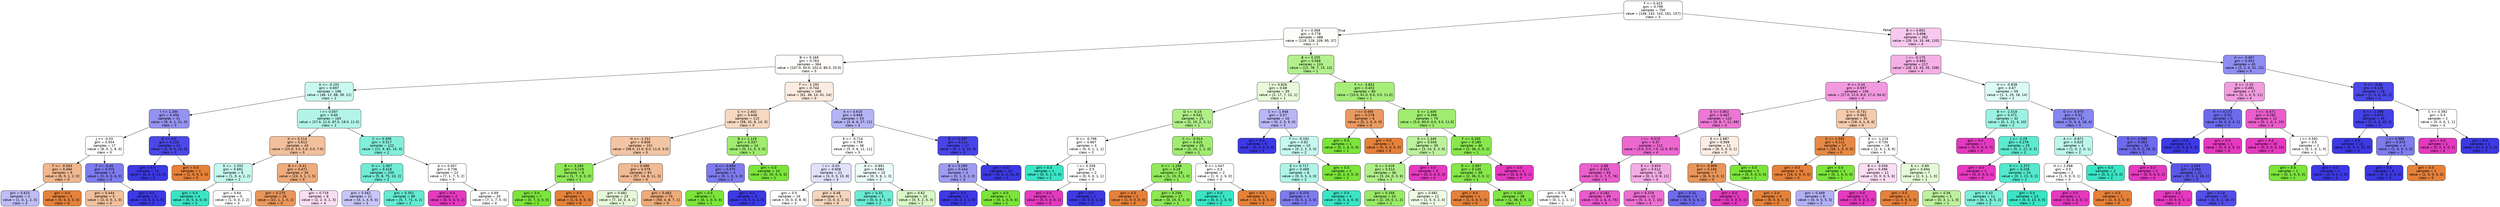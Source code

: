 digraph Tree {
node [shape=box, style="filled, rounded", color="black", fontname="helvetica"] ;
edge [fontname="helvetica"] ;
0 [label="F <= 0.423\ngini = 0.799\nsamples = 750\nvalue = [148, 142, 142, 161, 157]\nclass = 3", fillcolor="#fefeff"] ;
1 [label="E <= 0.368\ngini = 0.778\nsamples = 488\nvalue = [119, 128, 109, 95, 37]\nclass = 1", fillcolor="#fcfefa"] ;
0 -> 1 [labeldistance=2.5, labelangle=45, headlabel="True"] ;
2 [label="B <= 0.169\ngini = 0.763\nsamples = 364\nvalue = [107.0, 50.0, 102.0, 80.0, 25.0]\nclass = 0", fillcolor="#fffdfb"] ;
1 -> 2 ;
3 [label="A <= -0.102\ngini = 0.697\nsamples = 196\nvalue = [46, 12, 88, 39, 11]\nclass = 2", fillcolor="#c8f8ef"] ;
2 -> 3 ;
4 [label="I <= 1.284\ngini = 0.456\nsamples = 31\nvalue = [9, 0, 1, 21, 0]\nclass = 3", fillcolor="#9593f1"] ;
3 -> 4 ;
5 [label="J <= -0.03\ngini = 0.554\nsamples = 17\nvalue = [8, 0, 1, 8, 0]\nclass = 0", fillcolor="#ffffff"] ;
4 -> 5 ;
6 [label="F <= -0.503\ngini = 0.494\nsamples = 9\nvalue = [6, 0, 1, 2, 0]\nclass = 0", fillcolor="#f0b78e"] ;
5 -> 6 ;
7 [label="gini = 0.625\nsamples = 4\nvalue = [1, 0, 1, 2, 0]\nclass = 3", fillcolor="#bebdf6"] ;
6 -> 7 ;
8 [label="gini = 0.0\nsamples = 5\nvalue = [5, 0, 0, 0, 0]\nclass = 0", fillcolor="#e58139"] ;
6 -> 8 ;
9 [label="F <= -0.45\ngini = 0.375\nsamples = 8\nvalue = [2, 0, 0, 6, 0]\nclass = 3", fillcolor="#7d7bee"] ;
5 -> 9 ;
10 [label="gini = 0.444\nsamples = 3\nvalue = [2, 0, 0, 1, 0]\nclass = 0", fillcolor="#f2c09c"] ;
9 -> 10 ;
11 [label="gini = 0.0\nsamples = 5\nvalue = [0, 0, 0, 5, 0]\nclass = 3", fillcolor="#3c39e5"] ;
9 -> 11 ;
12 [label="E <= 0.0\ngini = 0.133\nsamples = 14\nvalue = [1, 0, 0, 13, 0]\nclass = 3", fillcolor="#4b48e7"] ;
4 -> 12 ;
13 [label="gini = 0.0\nsamples = 13\nvalue = [0, 0, 0, 13, 0]\nclass = 3", fillcolor="#3c39e5"] ;
12 -> 13 ;
14 [label="gini = 0.0\nsamples = 1\nvalue = [1, 0, 0, 0, 0]\nclass = 0", fillcolor="#e58139"] ;
12 -> 14 ;
15 [label="I <= 0.057\ngini = 0.65\nsamples = 165\nvalue = [37.0, 12.0, 87.0, 18.0, 11.0]\nclass = 2", fillcolor="#b2f5e8"] ;
3 -> 15 ;
16 [label="H <= 0.114\ngini = 0.612\nsamples = 43\nvalue = [25.0, 3.0, 5.0, 3.0, 7.0]\nclass = 0", fillcolor="#f2c09c"] ;
15 -> 16 ;
17 [label="E <= -1.552\ngini = 0.691\nsamples = 9\nvalue = [1, 0, 4, 2, 2]\nclass = 2", fillcolor="#c6f8ee"] ;
16 -> 17 ;
18 [label="gini = 0.0\nsamples = 4\nvalue = [0, 0, 4, 0, 0]\nclass = 2", fillcolor="#39e5c5"] ;
17 -> 18 ;
19 [label="gini = 0.64\nsamples = 5\nvalue = [1, 0, 0, 2, 2]\nclass = 3", fillcolor="#ffffff"] ;
17 -> 19 ;
20 [label="B <= -0.41\ngini = 0.471\nsamples = 34\nvalue = [24, 3, 1, 1, 5]\nclass = 0", fillcolor="#eeac7d"] ;
16 -> 20 ;
21 [label="gini = 0.275\nsamples = 26\nvalue = [22, 1, 1, 0, 2]\nclass = 0", fillcolor="#e9965a"] ;
20 -> 21 ;
22 [label="gini = 0.719\nsamples = 8\nvalue = [2, 2, 0, 1, 3]\nclass = 4", fillcolor="#fbdef4"] ;
20 -> 22 ;
23 [label="C <= 0.309\ngini = 0.517\nsamples = 122\nvalue = [12, 9, 82, 15, 4]\nclass = 2", fillcolor="#83efdb"] ;
15 -> 23 ;
24 [label="H <= -1.307\ngini = 0.418\nsamples = 100\nvalue = [5, 8, 75, 10, 2]\nclass = 2", fillcolor="#70ecd5"] ;
23 -> 24 ;
25 [label="gini = 0.562\nsamples = 11\nvalue = [0, 1, 4, 6, 0]\nclass = 3", fillcolor="#c7c6f8"] ;
24 -> 25 ;
26 [label="gini = 0.352\nsamples = 89\nvalue = [5, 7, 71, 4, 2]\nclass = 2", fillcolor="#64ebd2"] ;
24 -> 26 ;
27 [label="A <= 0.007\ngini = 0.736\nsamples = 22\nvalue = [7, 1, 7, 5, 2]\nclass = 0", fillcolor="#ffffff"] ;
23 -> 27 ;
28 [label="gini = 0.0\nsamples = 2\nvalue = [0, 0, 0, 0, 2]\nclass = 4", fillcolor="#e539c0"] ;
27 -> 28 ;
29 [label="gini = 0.69\nsamples = 20\nvalue = [7, 1, 7, 5, 0]\nclass = 0", fillcolor="#ffffff"] ;
27 -> 29 ;
30 [label="F <= -1.192\ngini = 0.744\nsamples = 168\nvalue = [61, 38, 14, 41, 14]\nclass = 0", fillcolor="#fbebe0"] ;
2 -> 30 ;
31 [label="C <= 2.402\ngini = 0.648\nsamples = 115\nvalue = [58, 32, 8, 14, 3]\nclass = 0", fillcolor="#f7d8c1"] ;
30 -> 31 ;
32 [label="H <= -1.151\ngini = 0.608\nsamples = 101\nvalue = [58.0, 21.0, 8.0, 11.0, 3.0]\nclass = 0", fillcolor="#f3c5a3"] ;
31 -> 32 ;
33 [label="B <= 3.284\ngini = 0.219\nsamples = 8\nvalue = [1, 7, 0, 0, 0]\nclass = 1", fillcolor="#8ee955"] ;
32 -> 33 ;
34 [label="gini = 0.0\nsamples = 7\nvalue = [0, 7, 0, 0, 0]\nclass = 1", fillcolor="#7be539"] ;
33 -> 34 ;
35 [label="gini = 0.0\nsamples = 1\nvalue = [1, 0, 0, 0, 0]\nclass = 0", fillcolor="#e58139"] ;
33 -> 35 ;
36 [label="I <= 0.086\ngini = 0.579\nsamples = 93\nvalue = [57, 14, 8, 11, 3]\nclass = 0", fillcolor="#f1ba93"] ;
32 -> 36 ;
37 [label="gini = 0.681\nsamples = 23\nvalue = [7, 10, 0, 4, 2]\nclass = 1", fillcolor="#e6fada"] ;
36 -> 37 ;
38 [label="gini = 0.463\nsamples = 70\nvalue = [50, 4, 8, 7, 1]\nclass = 0", fillcolor="#edaa79"] ;
36 -> 38 ;
39 [label="B <= 1.129\ngini = 0.337\nsamples = 14\nvalue = [0, 11, 0, 3, 0]\nclass = 1", fillcolor="#9fec6f"] ;
31 -> 39 ;
40 [label="A <= -0.894\ngini = 0.375\nsamples = 4\nvalue = [0, 1, 0, 3, 0]\nclass = 3", fillcolor="#7d7bee"] ;
39 -> 40 ;
41 [label="gini = 0.0\nsamples = 1\nvalue = [0, 1, 0, 0, 0]\nclass = 1", fillcolor="#7be539"] ;
40 -> 41 ;
42 [label="gini = 0.0\nsamples = 3\nvalue = [0, 0, 0, 3, 0]\nclass = 3", fillcolor="#3c39e5"] ;
40 -> 42 ;
43 [label="gini = 0.0\nsamples = 10\nvalue = [0, 10, 0, 0, 0]\nclass = 1", fillcolor="#7be539"] ;
39 -> 43 ;
44 [label="A <= 0.616\ngini = 0.669\nsamples = 53\nvalue = [3, 6, 6, 27, 11]\nclass = 3", fillcolor="#b5b4f5"] ;
30 -> 44 ;
45 [label="E <= -0.714\ngini = 0.759\nsamples = 36\nvalue = [3, 5, 6, 11, 11]\nclass = 3", fillcolor="#ffffff"] ;
44 -> 45 ;
46 [label="I <= -0.03\ngini = 0.608\nsamples = 21\nvalue = [3, 0, 0, 10, 8]\nclass = 3", fillcolor="#e1e1fb"] ;
45 -> 46 ;
47 [label="gini = 0.5\nsamples = 16\nvalue = [0, 0, 0, 8, 8]\nclass = 3", fillcolor="#ffffff"] ;
46 -> 47 ;
48 [label="gini = 0.48\nsamples = 5\nvalue = [3, 0, 0, 2, 0]\nclass = 0", fillcolor="#f6d5bd"] ;
46 -> 48 ;
49 [label="A <= -0.891\ngini = 0.684\nsamples = 15\nvalue = [0, 5, 6, 1, 3]\nclass = 2", fillcolor="#ebfcf9"] ;
45 -> 49 ;
50 [label="gini = 0.32\nsamples = 5\nvalue = [0, 0, 4, 1, 0]\nclass = 2", fillcolor="#6aecd4"] ;
49 -> 50 ;
51 [label="gini = 0.62\nsamples = 10\nvalue = [0, 5, 2, 0, 3]\nclass = 1", fillcolor="#d9f8c6"] ;
49 -> 51 ;
52 [label="B <= 0.397\ngini = 0.111\nsamples = 17\nvalue = [0, 1, 0, 16, 0]\nclass = 3", fillcolor="#4845e7"] ;
44 -> 52 ;
53 [label="B <= 0.269\ngini = 0.444\nsamples = 3\nvalue = [0, 1, 0, 2, 0]\nclass = 3", fillcolor="#9e9cf2"] ;
52 -> 53 ;
54 [label="gini = 0.0\nsamples = 2\nvalue = [0, 0, 0, 2, 0]\nclass = 3", fillcolor="#3c39e5"] ;
53 -> 54 ;
55 [label="gini = 0.0\nsamples = 1\nvalue = [0, 1, 0, 0, 0]\nclass = 1", fillcolor="#7be539"] ;
53 -> 55 ;
56 [label="gini = 0.0\nsamples = 14\nvalue = [0, 0, 0, 14, 0]\nclass = 3", fillcolor="#3c39e5"] ;
52 -> 56 ;
57 [label="B <= 0.255\ngini = 0.568\nsamples = 124\nvalue = [12, 78, 7, 15, 12]\nclass = 1", fillcolor="#b3f08d"] ;
1 -> 57 ;
58 [label="I <= 0.826\ngini = 0.68\nsamples = 39\nvalue = [2, 17, 7, 12, 1]\nclass = 1", fillcolor="#e7fada"] ;
57 -> 58 ;
59 [label="D <= -0.15\ngini = 0.541\nsamples = 23\nvalue = [2, 15, 2, 3, 1]\nclass = 1", fillcolor="#b0ef88"] ;
58 -> 59 ;
60 [label="G <= -0.796\ngini = 0.667\nsamples = 3\nvalue = [0, 0, 1, 1, 1]\nclass = 2", fillcolor="#ffffff"] ;
59 -> 60 ;
61 [label="gini = 0.0\nsamples = 1\nvalue = [0, 0, 1, 0, 0]\nclass = 2", fillcolor="#39e5c5"] ;
60 -> 61 ;
62 [label="I <= 0.258\ngini = 0.5\nsamples = 2\nvalue = [0, 0, 0, 1, 1]\nclass = 3", fillcolor="#ffffff"] ;
60 -> 62 ;
63 [label="gini = 0.0\nsamples = 1\nvalue = [0, 0, 0, 0, 1]\nclass = 4", fillcolor="#e539c0"] ;
62 -> 63 ;
64 [label="gini = 0.0\nsamples = 1\nvalue = [0, 0, 0, 1, 0]\nclass = 3", fillcolor="#3c39e5"] ;
62 -> 64 ;
65 [label="C <= -0.914\ngini = 0.415\nsamples = 20\nvalue = [2, 15, 1, 2, 0]\nclass = 1", fillcolor="#a0ec70"] ;
59 -> 65 ;
66 [label="H <= -1.288\ngini = 0.29\nsamples = 18\nvalue = [1, 15, 0, 2, 0]\nclass = 1", fillcolor="#94ea5e"] ;
65 -> 66 ;
67 [label="gini = 0.0\nsamples = 1\nvalue = [1, 0, 0, 0, 0]\nclass = 0", fillcolor="#e58139"] ;
66 -> 67 ;
68 [label="gini = 0.208\nsamples = 17\nvalue = [0, 15, 0, 2, 0]\nclass = 1", fillcolor="#8de853"] ;
66 -> 68 ;
69 [label="D <= 1.047\ngini = 0.5\nsamples = 2\nvalue = [1, 0, 1, 0, 0]\nclass = 0", fillcolor="#ffffff"] ;
65 -> 69 ;
70 [label="gini = 0.0\nsamples = 1\nvalue = [0, 0, 1, 0, 0]\nclass = 2", fillcolor="#39e5c5"] ;
69 -> 70 ;
71 [label="gini = 0.0\nsamples = 1\nvalue = [1, 0, 0, 0, 0]\nclass = 0", fillcolor="#e58139"] ;
69 -> 71 ;
72 [label="C <= -1.948\ngini = 0.57\nsamples = 16\nvalue = [0, 2, 5, 9, 0]\nclass = 3", fillcolor="#b8b7f6"] ;
58 -> 72 ;
73 [label="gini = 0.0\nsamples = 6\nvalue = [0, 0, 0, 6, 0]\nclass = 3", fillcolor="#3c39e5"] ;
72 -> 73 ;
74 [label="F <= -0.191\ngini = 0.62\nsamples = 10\nvalue = [0, 2, 5, 3, 0]\nclass = 2", fillcolor="#c6f8ee"] ;
72 -> 74 ;
75 [label="E <= 0.717\ngini = 0.469\nsamples = 8\nvalue = [0, 0, 5, 3, 0]\nclass = 2", fillcolor="#b0f5e8"] ;
74 -> 75 ;
76 [label="gini = 0.375\nsamples = 4\nvalue = [0, 0, 1, 3, 0]\nclass = 3", fillcolor="#7d7bee"] ;
75 -> 76 ;
77 [label="gini = 0.0\nsamples = 4\nvalue = [0, 0, 4, 0, 0]\nclass = 2", fillcolor="#39e5c5"] ;
75 -> 77 ;
78 [label="gini = 0.0\nsamples = 2\nvalue = [0, 2, 0, 0, 0]\nclass = 1", fillcolor="#7be539"] ;
74 -> 78 ;
79 [label="F <= -3.832\ngini = 0.453\nsamples = 85\nvalue = [10.0, 61.0, 0.0, 3.0, 11.0]\nclass = 1", fillcolor="#a6ed79"] ;
57 -> 79 ;
80 [label="I <= 0.495\ngini = 0.278\nsamples = 6\nvalue = [5, 1, 0, 0, 0]\nclass = 0", fillcolor="#ea9a61"] ;
79 -> 80 ;
81 [label="gini = 0.0\nsamples = 1\nvalue = [0, 1, 0, 0, 0]\nclass = 1", fillcolor="#7be539"] ;
80 -> 81 ;
82 [label="gini = 0.0\nsamples = 5\nvalue = [5, 0, 0, 0, 0]\nclass = 0", fillcolor="#e58139"] ;
80 -> 82 ;
83 [label="E <= 1.409\ngini = 0.398\nsamples = 79\nvalue = [5.0, 60.0, 0.0, 3.0, 11.0]\nclass = 1", fillcolor="#a0ec70"] ;
79 -> 83 ;
84 [label="E <= 1.349\ngini = 0.556\nsamples = 39\nvalue = [3, 24, 0, 3, 9]\nclass = 1", fillcolor="#bdf29c"] ;
83 -> 84 ;
85 [label="G <= 0.418\ngini = 0.514\nsamples = 36\nvalue = [3, 24, 0, 3, 6]\nclass = 1", fillcolor="#b0ef88"] ;
84 -> 85 ;
86 [label="gini = 0.358\nsamples = 24\nvalue = [2, 19, 0, 1, 2]\nclass = 1", fillcolor="#99eb66"] ;
85 -> 86 ;
87 [label="gini = 0.681\nsamples = 12\nvalue = [1, 5, 0, 2, 4]\nclass = 1", fillcolor="#eefce6"] ;
85 -> 87 ;
88 [label="gini = 0.0\nsamples = 3\nvalue = [0, 0, 0, 0, 3]\nclass = 4", fillcolor="#e539c0"] ;
84 -> 88 ;
89 [label="F <= 0.265\ngini = 0.185\nsamples = 40\nvalue = [2, 36, 0, 0, 2]\nclass = 1", fillcolor="#89e84e"] ;
83 -> 89 ;
90 [label="D <= -2.697\ngini = 0.145\nsamples = 39\nvalue = [2, 36, 0, 0, 1]\nclass = 1", fillcolor="#86e749"] ;
89 -> 90 ;
91 [label="gini = 0.0\nsamples = 1\nvalue = [1, 0, 0, 0, 0]\nclass = 0", fillcolor="#e58139"] ;
90 -> 91 ;
92 [label="gini = 0.101\nsamples = 38\nvalue = [1, 36, 0, 0, 1]\nclass = 1", fillcolor="#82e644"] ;
90 -> 92 ;
93 [label="gini = 0.0\nsamples = 1\nvalue = [0, 0, 0, 0, 1]\nclass = 4", fillcolor="#e539c0"] ;
89 -> 93 ;
94 [label="B <= 0.852\ngini = 0.696\nsamples = 262\nvalue = [29, 14, 33, 66, 120]\nclass = 4", fillcolor="#f8c8ee"] ;
0 -> 94 [labeldistance=2.5, labelangle=-45, headlabel="False"] ;
95 [label="I <= -0.175\ngini = 0.683\nsamples = 217\nvalue = [28, 13, 33, 35, 108]\nclass = 4", fillcolor="#f5b0e6"] ;
94 -> 95 ;
96 [label="H <= 0.34\ngini = 0.597\nsamples = 158\nvalue = [27.0, 12.0, 8.0, 17.0, 94.0]\nclass = 4", fillcolor="#f29adf"] ;
95 -> 96 ;
97 [label="E <= 0.802\ngini = 0.467\nsamples = 123\nvalue = [9, 8, 7, 11, 88]\nclass = 4", fillcolor="#ed77d4"] ;
96 -> 97 ;
98 [label="I <= -0.515\ngini = 0.37\nsamples = 111\nvalue = [3.0, 3.0, 7.0, 11.0, 87.0]\nclass = 4", fillcolor="#eb69cf"] ;
97 -> 98 ;
99 [label="I <= -2.68\ngini = 0.322\nsamples = 93\nvalue = [3, 2, 7, 5, 76]\nclass = 4", fillcolor="#ea60cc"] ;
98 -> 99 ;
100 [label="gini = 0.75\nsamples = 4\nvalue = [0, 1, 1, 1, 1]\nclass = 1", fillcolor="#ffffff"] ;
99 -> 100 ;
101 [label="gini = 0.282\nsamples = 89\nvalue = [3, 1, 6, 4, 75]\nclass = 4", fillcolor="#e95acb"] ;
99 -> 101 ;
102 [label="E <= -0.654\ngini = 0.512\nsamples = 18\nvalue = [0, 1, 0, 6, 11]\nclass = 4", fillcolor="#f4ace5"] ;
98 -> 102 ;
103 [label="gini = 0.379\nsamples = 13\nvalue = [0, 1, 0, 2, 10]\nclass = 4", fillcolor="#ec6fd1"] ;
102 -> 103 ;
104 [label="gini = 0.32\nsamples = 5\nvalue = [0, 0, 0, 4, 1]\nclass = 3", fillcolor="#6d6aec"] ;
102 -> 104 ;
105 [label="E <= 2.687\ngini = 0.569\nsamples = 12\nvalue = [6, 5, 0, 0, 1]\nclass = 0", fillcolor="#fbede3"] ;
97 -> 105 ;
106 [label="D <= -0.999\ngini = 0.245\nsamples = 7\nvalue = [6, 0, 0, 0, 1]\nclass = 0", fillcolor="#e9965a"] ;
105 -> 106 ;
107 [label="gini = 0.0\nsamples = 1\nvalue = [0, 0, 0, 0, 1]\nclass = 4", fillcolor="#e539c0"] ;
106 -> 107 ;
108 [label="gini = 0.0\nsamples = 6\nvalue = [6, 0, 0, 0, 0]\nclass = 0", fillcolor="#e58139"] ;
106 -> 108 ;
109 [label="gini = 0.0\nsamples = 5\nvalue = [0, 5, 0, 0, 0]\nclass = 1", fillcolor="#7be539"] ;
105 -> 109 ;
110 [label="C <= -0.731\ngini = 0.663\nsamples = 35\nvalue = [18, 4, 1, 6, 6]\nclass = 0", fillcolor="#f4cbad"] ;
96 -> 110 ;
111 [label="E <= 1.594\ngini = 0.111\nsamples = 17\nvalue = [16, 1, 0, 0, 0]\nclass = 0", fillcolor="#e78945"] ;
110 -> 111 ;
112 [label="gini = 0.0\nsamples = 16\nvalue = [16, 0, 0, 0, 0]\nclass = 0", fillcolor="#e58139"] ;
111 -> 112 ;
113 [label="gini = 0.0\nsamples = 1\nvalue = [0, 1, 0, 0, 0]\nclass = 1", fillcolor="#7be539"] ;
111 -> 113 ;
114 [label="E <= -1.219\ngini = 0.735\nsamples = 18\nvalue = [2, 3, 1, 6, 6]\nclass = 3", fillcolor="#ffffff"] ;
110 -> 114 ;
115 [label="B <= -0.506\ngini = 0.496\nsamples = 11\nvalue = [0, 0, 0, 5, 6]\nclass = 4", fillcolor="#fbdef4"] ;
114 -> 115 ;
116 [label="gini = 0.469\nsamples = 8\nvalue = [0, 0, 0, 5, 3]\nclass = 3", fillcolor="#b1b0f5"] ;
115 -> 116 ;
117 [label="gini = 0.0\nsamples = 3\nvalue = [0, 0, 0, 0, 3]\nclass = 4", fillcolor="#e539c0"] ;
115 -> 117 ;
118 [label="E <= -0.89\ngini = 0.694\nsamples = 7\nvalue = [2, 3, 1, 1, 0]\nclass = 1", fillcolor="#e5fad7"] ;
114 -> 118 ;
119 [label="gini = 0.0\nsamples = 2\nvalue = [2, 0, 0, 0, 0]\nclass = 0", fillcolor="#e58139"] ;
118 -> 119 ;
120 [label="gini = 0.56\nsamples = 5\nvalue = [0, 3, 1, 1, 0]\nclass = 1", fillcolor="#bdf29c"] ;
118 -> 120 ;
121 [label="H <= -0.838\ngini = 0.67\nsamples = 59\nvalue = [1, 1, 25, 18, 14]\nclass = 2", fillcolor="#ddfbf5"] ;
95 -> 121 ;
122 [label="B <= -2.518\ngini = 0.471\nsamples = 32\nvalue = [0, 1, 21, 0, 10]\nclass = 2", fillcolor="#9cf2e2"] ;
121 -> 122 ;
123 [label="gini = 0.0\nsamples = 7\nvalue = [0, 0, 0, 0, 7]\nclass = 4", fillcolor="#e539c0"] ;
122 -> 123 ;
124 [label="J <= -2.29\ngini = 0.278\nsamples = 25\nvalue = [0, 1, 21, 0, 3]\nclass = 2", fillcolor="#5dead0"] ;
122 -> 124 ;
125 [label="gini = 0.0\nsamples = 1\nvalue = [0, 0, 0, 0, 1]\nclass = 4", fillcolor="#e539c0"] ;
124 -> 125 ;
126 [label="H <= -2.372\ngini = 0.226\nsamples = 24\nvalue = [0, 1, 21, 0, 2]\nclass = 2", fillcolor="#54e9cd"] ;
124 -> 126 ;
127 [label="gini = 0.43\nsamples = 11\nvalue = [0, 1, 8, 0, 2]\nclass = 2", fillcolor="#7beed8"] ;
126 -> 127 ;
128 [label="gini = 0.0\nsamples = 13\nvalue = [0, 0, 13, 0, 0]\nclass = 2", fillcolor="#39e5c5"] ;
126 -> 128 ;
129 [label="G <= -0.975\ngini = 0.51\nsamples = 27\nvalue = [1, 0, 4, 18, 4]\nclass = 3", fillcolor="#8886ef"] ;
121 -> 129 ;
130 [label="A <= -0.871\ngini = 0.625\nsamples = 4\nvalue = [1, 0, 2, 0, 1]\nclass = 2", fillcolor="#bdf6ec"] ;
129 -> 130 ;
131 [label="H <= 2.068\ngini = 0.5\nsamples = 2\nvalue = [1, 0, 0, 0, 1]\nclass = 0", fillcolor="#ffffff"] ;
130 -> 131 ;
132 [label="gini = 0.0\nsamples = 1\nvalue = [0, 0, 0, 0, 1]\nclass = 4", fillcolor="#e539c0"] ;
131 -> 132 ;
133 [label="gini = 0.0\nsamples = 1\nvalue = [1, 0, 0, 0, 0]\nclass = 0", fillcolor="#e58139"] ;
131 -> 133 ;
134 [label="gini = 0.0\nsamples = 2\nvalue = [0, 0, 2, 0, 0]\nclass = 2", fillcolor="#39e5c5"] ;
130 -> 134 ;
135 [label="E <= -2.085\ngini = 0.363\nsamples = 23\nvalue = [0, 0, 2, 18, 3]\nclass = 3", fillcolor="#6d6aec"] ;
129 -> 135 ;
136 [label="gini = 0.0\nsamples = 2\nvalue = [0, 0, 0, 0, 2]\nclass = 4", fillcolor="#e539c0"] ;
135 -> 136 ;
137 [label="J <= -1.544\ngini = 0.254\nsamples = 21\nvalue = [0, 0, 2, 18, 1]\nclass = 3", fillcolor="#5b58e9"] ;
135 -> 137 ;
138 [label="gini = 0.0\nsamples = 1\nvalue = [0, 0, 0, 0, 1]\nclass = 4", fillcolor="#e539c0"] ;
137 -> 138 ;
139 [label="gini = 0.18\nsamples = 20\nvalue = [0, 0, 2, 18, 0]\nclass = 3", fillcolor="#524fe8"] ;
137 -> 139 ;
140 [label="A <= -0.667\ngini = 0.453\nsamples = 45\nvalue = [1, 1, 0, 31, 12]\nclass = 3", fillcolor="#8f8df0"] ;
94 -> 140 ;
141 [label="E <= -2.33\ngini = 0.491\nsamples = 17\nvalue = [0, 1, 0, 5, 11]\nclass = 4", fillcolor="#f29ce0"] ;
140 -> 141 ;
142 [label="H <= 0.172\ngini = 0.32\nsamples = 5\nvalue = [0, 0, 0, 4, 1]\nclass = 3", fillcolor="#6d6aec"] ;
141 -> 142 ;
143 [label="gini = 0.0\nsamples = 4\nvalue = [0, 0, 0, 4, 0]\nclass = 3", fillcolor="#3c39e5"] ;
142 -> 143 ;
144 [label="gini = 0.0\nsamples = 1\nvalue = [0, 0, 0, 0, 1]\nclass = 4", fillcolor="#e539c0"] ;
142 -> 144 ;
145 [label="I <= -0.471\ngini = 0.292\nsamples = 12\nvalue = [0, 1, 0, 1, 10]\nclass = 4", fillcolor="#ea5dcb"] ;
141 -> 145 ;
146 [label="gini = 0.0\nsamples = 10\nvalue = [0, 0, 0, 0, 10]\nclass = 4", fillcolor="#e539c0"] ;
145 -> 146 ;
147 [label="J <= 0.582\ngini = 0.5\nsamples = 2\nvalue = [0, 1, 0, 1, 0]\nclass = 1", fillcolor="#ffffff"] ;
145 -> 147 ;
148 [label="gini = 0.0\nsamples = 1\nvalue = [0, 1, 0, 0, 0]\nclass = 1", fillcolor="#7be539"] ;
147 -> 148 ;
149 [label="gini = 0.0\nsamples = 1\nvalue = [0, 0, 0, 1, 0]\nclass = 3", fillcolor="#3c39e5"] ;
147 -> 149 ;
150 [label="H <= -0.66\ngini = 0.135\nsamples = 28\nvalue = [1, 0, 0, 26, 1]\nclass = 3", fillcolor="#4a48e7"] ;
140 -> 150 ;
151 [label="E <= -1.098\ngini = 0.074\nsamples = 26\nvalue = [1, 0, 0, 25, 0]\nclass = 3", fillcolor="#4441e6"] ;
150 -> 151 ;
152 [label="gini = 0.0\nsamples = 22\nvalue = [0, 0, 0, 22, 0]\nclass = 3", fillcolor="#3c39e5"] ;
151 -> 152 ;
153 [label="J <= 0.989\ngini = 0.375\nsamples = 4\nvalue = [1, 0, 0, 3, 0]\nclass = 3", fillcolor="#7d7bee"] ;
151 -> 153 ;
154 [label="gini = 0.0\nsamples = 3\nvalue = [0, 0, 0, 3, 0]\nclass = 3", fillcolor="#3c39e5"] ;
153 -> 154 ;
155 [label="gini = 0.0\nsamples = 1\nvalue = [1, 0, 0, 0, 0]\nclass = 0", fillcolor="#e58139"] ;
153 -> 155 ;
156 [label="C <= 0.392\ngini = 0.5\nsamples = 2\nvalue = [0, 0, 0, 1, 1]\nclass = 3", fillcolor="#ffffff"] ;
150 -> 156 ;
157 [label="gini = 0.0\nsamples = 1\nvalue = [0, 0, 0, 0, 1]\nclass = 4", fillcolor="#e539c0"] ;
156 -> 157 ;
158 [label="gini = 0.0\nsamples = 1\nvalue = [0, 0, 0, 1, 0]\nclass = 3", fillcolor="#3c39e5"] ;
156 -> 158 ;
}